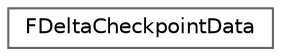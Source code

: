 digraph "Graphical Class Hierarchy"
{
 // INTERACTIVE_SVG=YES
 // LATEX_PDF_SIZE
  bgcolor="transparent";
  edge [fontname=Helvetica,fontsize=10,labelfontname=Helvetica,labelfontsize=10];
  node [fontname=Helvetica,fontsize=10,shape=box,height=0.2,width=0.4];
  rankdir="LR";
  Node0 [id="Node000000",label="FDeltaCheckpointData",height=0.2,width=0.4,color="grey40", fillcolor="white", style="filled",URL="$dc/dd2/structFDeltaCheckpointData.html",tooltip=" "];
}

